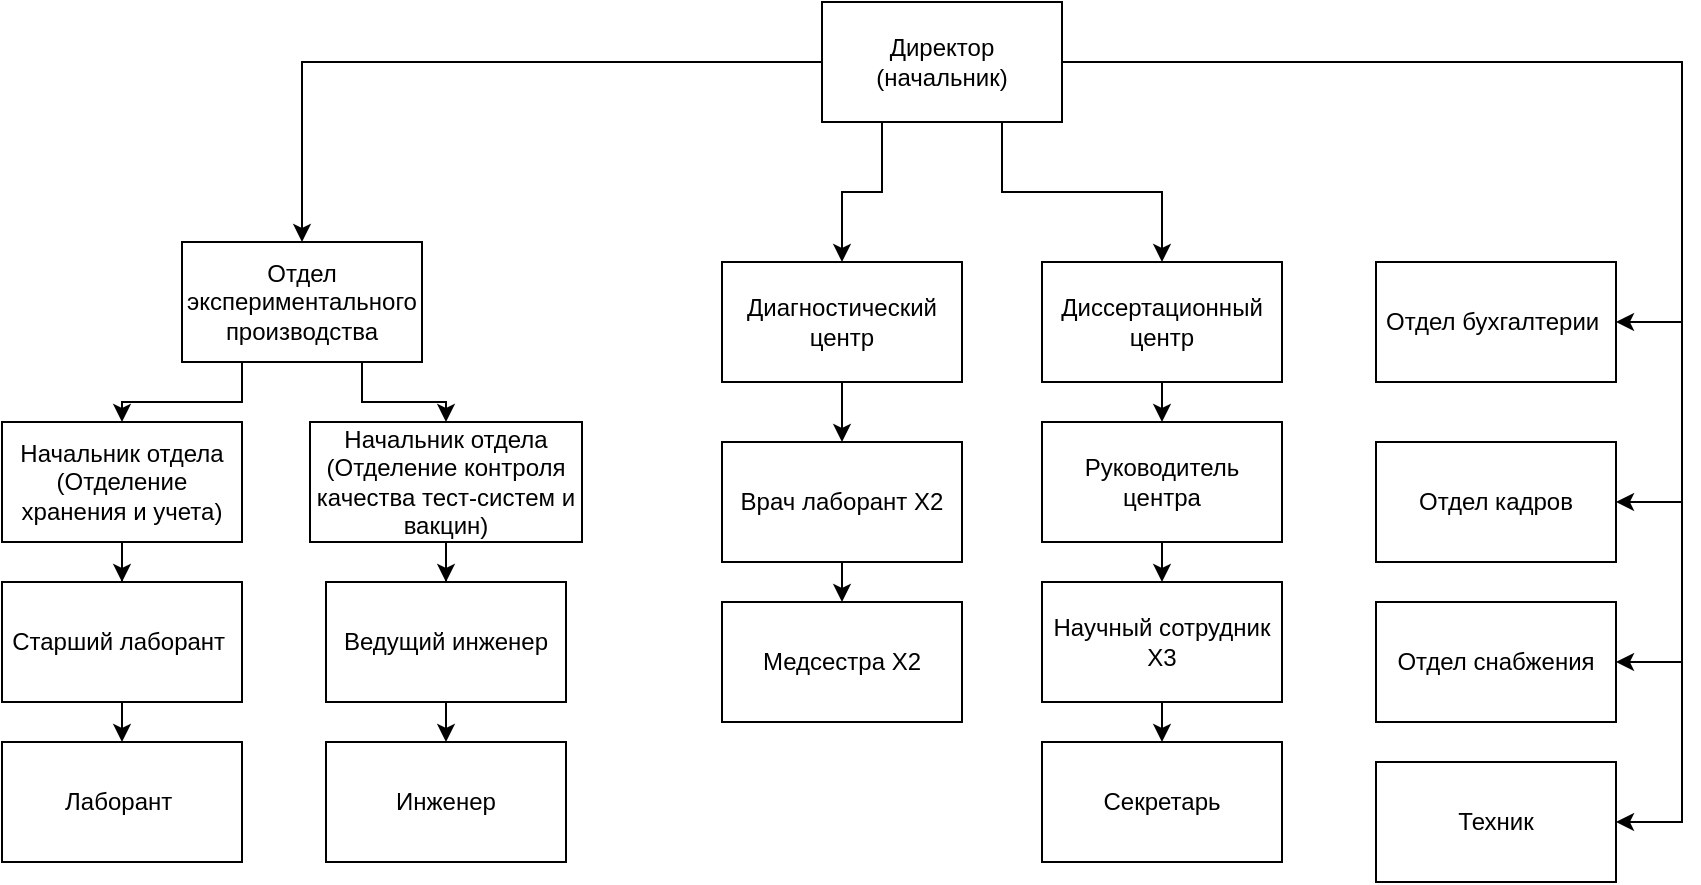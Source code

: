 <mxfile version="25.0.3">
  <diagram name="Страница — 1" id="kXAEuZfTkcRkGfrMOT2D">
    <mxGraphModel dx="1105" dy="597" grid="1" gridSize="10" guides="1" tooltips="1" connect="1" arrows="1" fold="1" page="1" pageScale="1" pageWidth="827" pageHeight="1169" math="0" shadow="0">
      <root>
        <mxCell id="0" />
        <mxCell id="1" parent="0" />
        <mxCell id="s24265_AXHNQX7txLnuj-24" style="edgeStyle=orthogonalEdgeStyle;rounded=0;orthogonalLoop=1;jettySize=auto;html=1;entryX=1;entryY=0.5;entryDx=0;entryDy=0;" edge="1" parent="1" source="s24265_AXHNQX7txLnuj-1" target="s24265_AXHNQX7txLnuj-20">
          <mxGeometry relative="1" as="geometry">
            <mxPoint x="990" y="450" as="targetPoint" />
            <Array as="points">
              <mxPoint x="980" y="50" />
              <mxPoint x="980" y="180" />
            </Array>
          </mxGeometry>
        </mxCell>
        <mxCell id="s24265_AXHNQX7txLnuj-31" style="edgeStyle=orthogonalEdgeStyle;rounded=0;orthogonalLoop=1;jettySize=auto;html=1;exitX=0.75;exitY=1;exitDx=0;exitDy=0;entryX=0.5;entryY=0;entryDx=0;entryDy=0;" edge="1" parent="1" source="s24265_AXHNQX7txLnuj-1" target="s24265_AXHNQX7txLnuj-16">
          <mxGeometry relative="1" as="geometry" />
        </mxCell>
        <mxCell id="s24265_AXHNQX7txLnuj-35" style="edgeStyle=orthogonalEdgeStyle;rounded=0;orthogonalLoop=1;jettySize=auto;html=1;exitX=0.25;exitY=1;exitDx=0;exitDy=0;entryX=0.5;entryY=0;entryDx=0;entryDy=0;" edge="1" parent="1" source="s24265_AXHNQX7txLnuj-1" target="s24265_AXHNQX7txLnuj-12">
          <mxGeometry relative="1" as="geometry">
            <mxPoint x="560" y="140" as="targetPoint" />
          </mxGeometry>
        </mxCell>
        <mxCell id="s24265_AXHNQX7txLnuj-38" style="edgeStyle=orthogonalEdgeStyle;rounded=0;orthogonalLoop=1;jettySize=auto;html=1;exitX=0;exitY=0.5;exitDx=0;exitDy=0;" edge="1" parent="1" source="s24265_AXHNQX7txLnuj-1" target="s24265_AXHNQX7txLnuj-8">
          <mxGeometry relative="1" as="geometry" />
        </mxCell>
        <mxCell id="s24265_AXHNQX7txLnuj-1" value="Директор&lt;br&gt;(начальник)" style="rounded=0;whiteSpace=wrap;html=1;" vertex="1" parent="1">
          <mxGeometry x="550" y="20" width="120" height="60" as="geometry" />
        </mxCell>
        <mxCell id="s24265_AXHNQX7txLnuj-41" style="edgeStyle=orthogonalEdgeStyle;rounded=0;orthogonalLoop=1;jettySize=auto;html=1;exitX=0.5;exitY=1;exitDx=0;exitDy=0;" edge="1" parent="1" source="s24265_AXHNQX7txLnuj-2" target="s24265_AXHNQX7txLnuj-4">
          <mxGeometry relative="1" as="geometry" />
        </mxCell>
        <mxCell id="s24265_AXHNQX7txLnuj-2" value="Начальник отдела&lt;br&gt;(Отделение хранения и учета)" style="rounded=0;whiteSpace=wrap;html=1;" vertex="1" parent="1">
          <mxGeometry x="140" y="230" width="120" height="60" as="geometry" />
        </mxCell>
        <mxCell id="s24265_AXHNQX7txLnuj-42" style="edgeStyle=orthogonalEdgeStyle;rounded=0;orthogonalLoop=1;jettySize=auto;html=1;exitX=0.5;exitY=1;exitDx=0;exitDy=0;entryX=0.5;entryY=0;entryDx=0;entryDy=0;" edge="1" parent="1" source="s24265_AXHNQX7txLnuj-4" target="s24265_AXHNQX7txLnuj-5">
          <mxGeometry relative="1" as="geometry" />
        </mxCell>
        <mxCell id="s24265_AXHNQX7txLnuj-4" value="Старший лаборант&amp;nbsp;" style="rounded=0;whiteSpace=wrap;html=1;" vertex="1" parent="1">
          <mxGeometry x="140" y="310" width="120" height="60" as="geometry" />
        </mxCell>
        <mxCell id="s24265_AXHNQX7txLnuj-5" value="Лаборант&amp;nbsp;" style="rounded=0;whiteSpace=wrap;html=1;" vertex="1" parent="1">
          <mxGeometry x="140" y="390" width="120" height="60" as="geometry" />
        </mxCell>
        <mxCell id="s24265_AXHNQX7txLnuj-39" style="edgeStyle=orthogonalEdgeStyle;rounded=0;orthogonalLoop=1;jettySize=auto;html=1;exitX=0.75;exitY=1;exitDx=0;exitDy=0;" edge="1" parent="1" source="s24265_AXHNQX7txLnuj-8" target="s24265_AXHNQX7txLnuj-9">
          <mxGeometry relative="1" as="geometry" />
        </mxCell>
        <mxCell id="s24265_AXHNQX7txLnuj-40" style="edgeStyle=orthogonalEdgeStyle;rounded=0;orthogonalLoop=1;jettySize=auto;html=1;exitX=0.25;exitY=1;exitDx=0;exitDy=0;entryX=0.5;entryY=0;entryDx=0;entryDy=0;" edge="1" parent="1" source="s24265_AXHNQX7txLnuj-8" target="s24265_AXHNQX7txLnuj-2">
          <mxGeometry relative="1" as="geometry">
            <Array as="points">
              <mxPoint x="260" y="220" />
              <mxPoint x="200" y="220" />
            </Array>
          </mxGeometry>
        </mxCell>
        <mxCell id="s24265_AXHNQX7txLnuj-8" value="Отдел экспериментального производства" style="rounded=0;whiteSpace=wrap;html=1;" vertex="1" parent="1">
          <mxGeometry x="230" y="140" width="120" height="60" as="geometry" />
        </mxCell>
        <mxCell id="s24265_AXHNQX7txLnuj-44" style="edgeStyle=orthogonalEdgeStyle;rounded=0;orthogonalLoop=1;jettySize=auto;html=1;exitX=0.5;exitY=1;exitDx=0;exitDy=0;" edge="1" parent="1" source="s24265_AXHNQX7txLnuj-9" target="s24265_AXHNQX7txLnuj-10">
          <mxGeometry relative="1" as="geometry" />
        </mxCell>
        <mxCell id="s24265_AXHNQX7txLnuj-9" value="Начальник отдела&lt;br&gt;(Отделение контроля качества тест-систем и вакцин)" style="rounded=0;whiteSpace=wrap;html=1;" vertex="1" parent="1">
          <mxGeometry x="294" y="230" width="136" height="60" as="geometry" />
        </mxCell>
        <mxCell id="s24265_AXHNQX7txLnuj-43" style="edgeStyle=orthogonalEdgeStyle;rounded=0;orthogonalLoop=1;jettySize=auto;html=1;exitX=0.5;exitY=1;exitDx=0;exitDy=0;entryX=0.5;entryY=0;entryDx=0;entryDy=0;" edge="1" parent="1" source="s24265_AXHNQX7txLnuj-10" target="s24265_AXHNQX7txLnuj-11">
          <mxGeometry relative="1" as="geometry" />
        </mxCell>
        <mxCell id="s24265_AXHNQX7txLnuj-10" value="Ведущий инженер" style="rounded=0;whiteSpace=wrap;html=1;" vertex="1" parent="1">
          <mxGeometry x="302" y="310" width="120" height="60" as="geometry" />
        </mxCell>
        <mxCell id="s24265_AXHNQX7txLnuj-11" value="Инженер" style="rounded=0;whiteSpace=wrap;html=1;" vertex="1" parent="1">
          <mxGeometry x="302" y="390" width="120" height="60" as="geometry" />
        </mxCell>
        <mxCell id="s24265_AXHNQX7txLnuj-36" style="edgeStyle=orthogonalEdgeStyle;rounded=0;orthogonalLoop=1;jettySize=auto;html=1;exitX=0.5;exitY=1;exitDx=0;exitDy=0;entryX=0.5;entryY=0;entryDx=0;entryDy=0;" edge="1" parent="1" source="s24265_AXHNQX7txLnuj-12" target="s24265_AXHNQX7txLnuj-13">
          <mxGeometry relative="1" as="geometry" />
        </mxCell>
        <mxCell id="s24265_AXHNQX7txLnuj-12" value="Диагностический центр" style="rounded=0;whiteSpace=wrap;html=1;" vertex="1" parent="1">
          <mxGeometry x="500" y="150" width="120" height="60" as="geometry" />
        </mxCell>
        <mxCell id="s24265_AXHNQX7txLnuj-37" style="edgeStyle=orthogonalEdgeStyle;rounded=0;orthogonalLoop=1;jettySize=auto;html=1;exitX=0.5;exitY=1;exitDx=0;exitDy=0;entryX=0.5;entryY=0;entryDx=0;entryDy=0;" edge="1" parent="1" source="s24265_AXHNQX7txLnuj-13" target="s24265_AXHNQX7txLnuj-15">
          <mxGeometry relative="1" as="geometry" />
        </mxCell>
        <mxCell id="s24265_AXHNQX7txLnuj-13" value="Врач лаборант Х2" style="rounded=0;whiteSpace=wrap;html=1;" vertex="1" parent="1">
          <mxGeometry x="500" y="240" width="120" height="60" as="geometry" />
        </mxCell>
        <mxCell id="s24265_AXHNQX7txLnuj-15" value="Медсестра Х2" style="rounded=0;whiteSpace=wrap;html=1;" vertex="1" parent="1">
          <mxGeometry x="500" y="320" width="120" height="60" as="geometry" />
        </mxCell>
        <mxCell id="s24265_AXHNQX7txLnuj-32" style="edgeStyle=orthogonalEdgeStyle;rounded=0;orthogonalLoop=1;jettySize=auto;html=1;exitX=0.5;exitY=1;exitDx=0;exitDy=0;entryX=0.5;entryY=0;entryDx=0;entryDy=0;" edge="1" parent="1" source="s24265_AXHNQX7txLnuj-16" target="s24265_AXHNQX7txLnuj-18">
          <mxGeometry relative="1" as="geometry" />
        </mxCell>
        <mxCell id="s24265_AXHNQX7txLnuj-16" value="Диссертационный центр" style="rounded=0;whiteSpace=wrap;html=1;" vertex="1" parent="1">
          <mxGeometry x="660" y="150" width="120" height="60" as="geometry" />
        </mxCell>
        <mxCell id="s24265_AXHNQX7txLnuj-34" style="edgeStyle=orthogonalEdgeStyle;rounded=0;orthogonalLoop=1;jettySize=auto;html=1;exitX=0.5;exitY=1;exitDx=0;exitDy=0;entryX=0.5;entryY=0;entryDx=0;entryDy=0;" edge="1" parent="1" source="s24265_AXHNQX7txLnuj-17" target="s24265_AXHNQX7txLnuj-19">
          <mxGeometry relative="1" as="geometry">
            <mxPoint x="719.667" y="380" as="targetPoint" />
          </mxGeometry>
        </mxCell>
        <mxCell id="s24265_AXHNQX7txLnuj-17" value="Научный сотрудник Х3" style="rounded=0;whiteSpace=wrap;html=1;" vertex="1" parent="1">
          <mxGeometry x="660" y="310" width="120" height="60" as="geometry" />
        </mxCell>
        <mxCell id="s24265_AXHNQX7txLnuj-33" style="edgeStyle=orthogonalEdgeStyle;rounded=0;orthogonalLoop=1;jettySize=auto;html=1;exitX=0.5;exitY=1;exitDx=0;exitDy=0;entryX=0.5;entryY=0;entryDx=0;entryDy=0;" edge="1" parent="1" source="s24265_AXHNQX7txLnuj-18" target="s24265_AXHNQX7txLnuj-17">
          <mxGeometry relative="1" as="geometry" />
        </mxCell>
        <mxCell id="s24265_AXHNQX7txLnuj-18" value="Руководитель центра" style="rounded=0;whiteSpace=wrap;html=1;" vertex="1" parent="1">
          <mxGeometry x="660" y="230" width="120" height="60" as="geometry" />
        </mxCell>
        <mxCell id="s24265_AXHNQX7txLnuj-19" value="Секретарь" style="rounded=0;whiteSpace=wrap;html=1;" vertex="1" parent="1">
          <mxGeometry x="660" y="390" width="120" height="60" as="geometry" />
        </mxCell>
        <mxCell id="s24265_AXHNQX7txLnuj-20" value="Отдел бухгалтерии&amp;nbsp;" style="rounded=0;whiteSpace=wrap;html=1;" vertex="1" parent="1">
          <mxGeometry x="827" y="150" width="120" height="60" as="geometry" />
        </mxCell>
        <mxCell id="s24265_AXHNQX7txLnuj-21" value="Отдел кадров" style="rounded=0;whiteSpace=wrap;html=1;" vertex="1" parent="1">
          <mxGeometry x="827" y="240" width="120" height="60" as="geometry" />
        </mxCell>
        <mxCell id="s24265_AXHNQX7txLnuj-22" value="Отдел снабжения" style="rounded=0;whiteSpace=wrap;html=1;" vertex="1" parent="1">
          <mxGeometry x="827" y="320" width="120" height="60" as="geometry" />
        </mxCell>
        <mxCell id="s24265_AXHNQX7txLnuj-23" value="Техник" style="rounded=0;whiteSpace=wrap;html=1;" vertex="1" parent="1">
          <mxGeometry x="827" y="400" width="120" height="60" as="geometry" />
        </mxCell>
        <mxCell id="s24265_AXHNQX7txLnuj-28" value="" style="endArrow=classic;html=1;rounded=0;entryX=1;entryY=0.5;entryDx=0;entryDy=0;" edge="1" parent="1" target="s24265_AXHNQX7txLnuj-21">
          <mxGeometry width="50" height="50" relative="1" as="geometry">
            <mxPoint x="980" y="180" as="sourcePoint" />
            <mxPoint x="600" y="270" as="targetPoint" />
            <Array as="points">
              <mxPoint x="980" y="270" />
            </Array>
          </mxGeometry>
        </mxCell>
        <mxCell id="s24265_AXHNQX7txLnuj-29" value="" style="endArrow=classic;html=1;rounded=0;entryX=1;entryY=0.5;entryDx=0;entryDy=0;" edge="1" parent="1" target="s24265_AXHNQX7txLnuj-22">
          <mxGeometry width="50" height="50" relative="1" as="geometry">
            <mxPoint x="980" y="270" as="sourcePoint" />
            <mxPoint x="600" y="270" as="targetPoint" />
            <Array as="points">
              <mxPoint x="980" y="350" />
            </Array>
          </mxGeometry>
        </mxCell>
        <mxCell id="s24265_AXHNQX7txLnuj-30" value="" style="endArrow=classic;html=1;rounded=0;entryX=1;entryY=0.5;entryDx=0;entryDy=0;" edge="1" parent="1" target="s24265_AXHNQX7txLnuj-23">
          <mxGeometry width="50" height="50" relative="1" as="geometry">
            <mxPoint x="980" y="350" as="sourcePoint" />
            <mxPoint x="770" y="290" as="targetPoint" />
            <Array as="points">
              <mxPoint x="980" y="430" />
            </Array>
          </mxGeometry>
        </mxCell>
      </root>
    </mxGraphModel>
  </diagram>
</mxfile>
